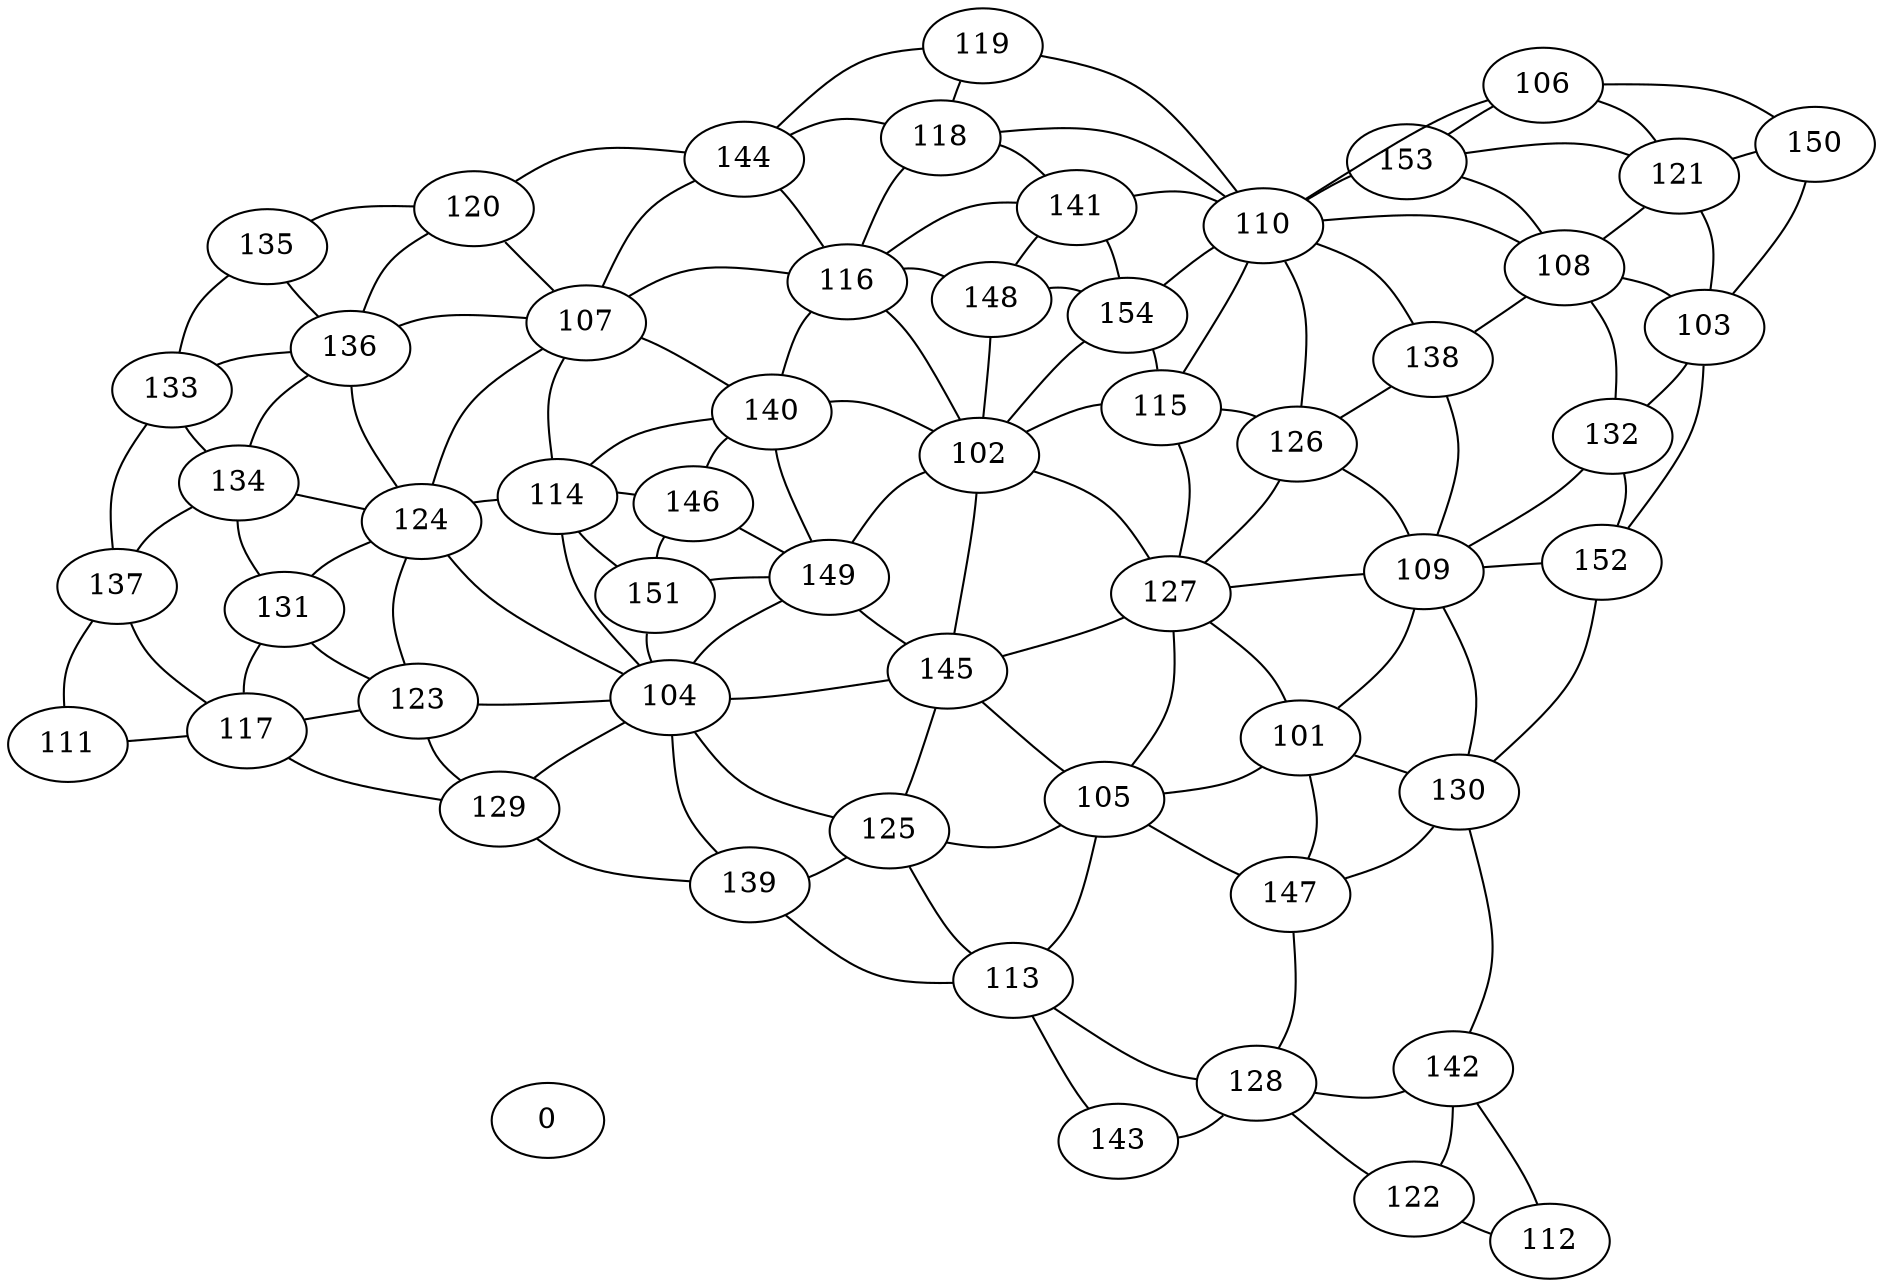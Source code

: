 strict graph voter_map {
    layout = "sfdp";
    overlap = "false";
    splines = "curved";
    0;
    101 -- {105 109 127 130 147};
    102 -- {115 154 148 116 140 149 145 127};
    103 -- {152 132 108 121 150};
    104 -- {129 139 125 145 149 151 114 124 123};
    105 -- {113 147 101 127 145 125};
    106 -- {150 121 153 110};
    107 -- {120 136 124 114 140 116 144};
    108 -- {110 153 121 103 132 138};
    109 -- {101 127 126 138 132 152 130};
    110 -- {119 118 141 154 115 126 138 108 153 106};
    111 -- {137 117};
    112 -- {122 142};
    113 -- {139 125 105 128 143};
    114 -- {107 140 146 151 104 124};
    115 -- {110 154 102 127 126 110};
    116 -- {107 144 118 141 148 102 140};
    117 -- {111 137 131 123 129};
    118 -- {144 119 110 141 116};
    119 -- {144 118 110};
    120 -- {135 136 107 144};
    121 -- {108 153 106 150 103};
    122 -- {112 142 128};
    123 -- {117 131 129 104 124};
    124 -- {134 136 107 114 104 123 131};
    125 -- {139 104 145 105 113};
    126 -- {110 115 127 109 138};
    127 -- {126 115 102 145 105 101 109};
    128 -- {143 113 147 142 122};
    129 -- {117 123 104 139};
    130 -- {152 109 101 147 142};
    131 -- {134 124 123 117};
    132 -- {109 108 103 152};
    133 -- {137 134 136 135};
    134 -- {133 137 131 124 136};
    135 -- {133 136 120};
    136 -- {135 133 134 124 107 120};
    137 -- {111 117 134 133};
    138 -- {126 110 108 109};
    139 -- {129 104 125 113};
    140 -- {107 114 116 146 149 102};
    141 -- {116 118 148 154 110};
    142 -- {112 122 128 130};
    143 -- {113 128};
    144 -- {120 107 116 118 119};
    145 -- {104 125 105 127 102 149};
    146 -- {140 114 151 149};
    147 -- {105 101 130 128};
    148 -- {116 102 154 141};
    149 -- {104 145 102 140 146 151};
    150 -- {106 121 103};
    151 -- {114 146 149 104};
    152 -- {130 109 103 132};
    153 -- {110 108 121 106};
    154 -- {110 141 148 102 115};
}

